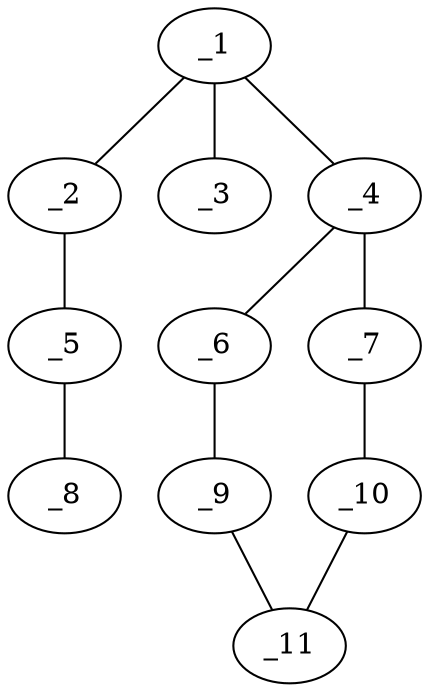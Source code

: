 graph molid38231 {
	_1	 [charge=0,
		chem=1,
		symbol="C  ",
		x="2.866",
		y="0.5"];
	_2	 [charge=0,
		chem=2,
		symbol="O  ",
		x="3.7321",
		y=1];
	_1 -- _2	 [valence=1];
	_3	 [charge=0,
		chem=4,
		symbol="N  ",
		x=2,
		y=1];
	_1 -- _3	 [valence=2];
	_4	 [charge=0,
		chem=4,
		symbol="N  ",
		x="2.866",
		y="-0.5"];
	_1 -- _4	 [valence=1];
	_5	 [charge=0,
		chem=1,
		symbol="C  ",
		x="3.7321",
		y=2];
	_2 -- _5	 [valence=1];
	_6	 [charge=0,
		chem=1,
		symbol="C  ",
		x=2,
		y="-1"];
	_4 -- _6	 [valence=1];
	_7	 [charge=0,
		chem=1,
		symbol="C  ",
		x="3.7321",
		y="-1"];
	_4 -- _7	 [valence=1];
	_8	 [charge=0,
		chem=1,
		symbol="C  ",
		x="4.5981",
		y="2.5"];
	_5 -- _8	 [valence=1];
	_9	 [charge=0,
		chem=1,
		symbol="C  ",
		x=2,
		y="-2"];
	_6 -- _9	 [valence=1];
	_10	 [charge=0,
		chem=1,
		symbol="C  ",
		x="3.7321",
		y="-2"];
	_7 -- _10	 [valence=1];
	_11	 [charge=0,
		chem=1,
		symbol="C  ",
		x="2.866",
		y="-2.5"];
	_9 -- _11	 [valence=1];
	_10 -- _11	 [valence=1];
}
